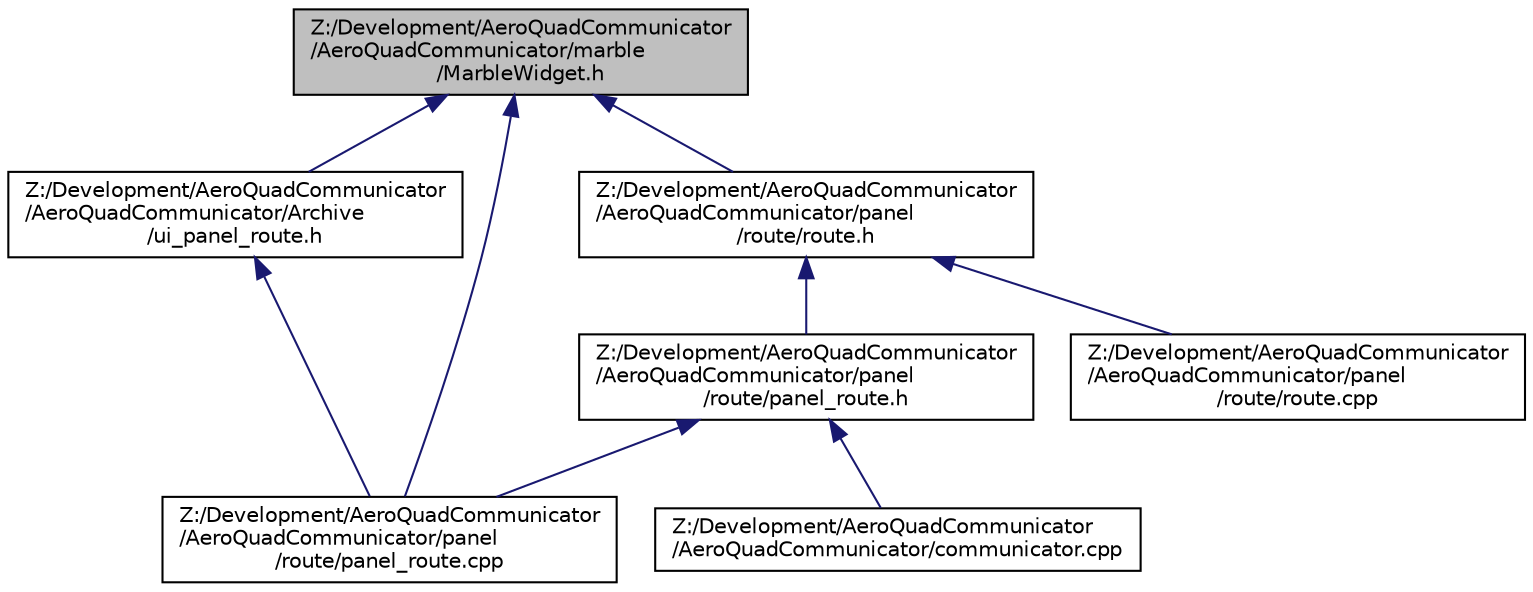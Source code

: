 digraph "Z:/Development/AeroQuadCommunicator/AeroQuadCommunicator/marble/MarbleWidget.h"
{
  edge [fontname="Helvetica",fontsize="10",labelfontname="Helvetica",labelfontsize="10"];
  node [fontname="Helvetica",fontsize="10",shape=record];
  Node1 [label="Z:/Development/AeroQuadCommunicator\l/AeroQuadCommunicator/marble\l/MarbleWidget.h",height=0.2,width=0.4,color="black", fillcolor="grey75", style="filled" fontcolor="black"];
  Node1 -> Node2 [dir="back",color="midnightblue",fontsize="10",style="solid",fontname="Helvetica"];
  Node2 [label="Z:/Development/AeroQuadCommunicator\l/AeroQuadCommunicator/Archive\l/ui_panel_route.h",height=0.2,width=0.4,color="black", fillcolor="white", style="filled",URL="$ui__panel__route_8h_source.html"];
  Node2 -> Node3 [dir="back",color="midnightblue",fontsize="10",style="solid",fontname="Helvetica"];
  Node3 [label="Z:/Development/AeroQuadCommunicator\l/AeroQuadCommunicator/panel\l/route/panel_route.cpp",height=0.2,width=0.4,color="black", fillcolor="white", style="filled",URL="$panel__route_8cpp_source.html"];
  Node1 -> Node3 [dir="back",color="midnightblue",fontsize="10",style="solid",fontname="Helvetica"];
  Node1 -> Node4 [dir="back",color="midnightblue",fontsize="10",style="solid",fontname="Helvetica"];
  Node4 [label="Z:/Development/AeroQuadCommunicator\l/AeroQuadCommunicator/panel\l/route/route.h",height=0.2,width=0.4,color="black", fillcolor="white", style="filled",URL="$panel_2route_2_route_8h_source.html"];
  Node4 -> Node5 [dir="back",color="midnightblue",fontsize="10",style="solid",fontname="Helvetica"];
  Node5 [label="Z:/Development/AeroQuadCommunicator\l/AeroQuadCommunicator/panel\l/route/panel_route.h",height=0.2,width=0.4,color="black", fillcolor="white", style="filled",URL="$panel__route_8h_source.html"];
  Node5 -> Node6 [dir="back",color="midnightblue",fontsize="10",style="solid",fontname="Helvetica"];
  Node6 [label="Z:/Development/AeroQuadCommunicator\l/AeroQuadCommunicator/communicator.cpp",height=0.2,width=0.4,color="black", fillcolor="white", style="filled",URL="$communicator_8cpp_source.html"];
  Node5 -> Node3 [dir="back",color="midnightblue",fontsize="10",style="solid",fontname="Helvetica"];
  Node4 -> Node7 [dir="back",color="midnightblue",fontsize="10",style="solid",fontname="Helvetica"];
  Node7 [label="Z:/Development/AeroQuadCommunicator\l/AeroQuadCommunicator/panel\l/route/route.cpp",height=0.2,width=0.4,color="black", fillcolor="white", style="filled",URL="$route_8cpp_source.html"];
}
